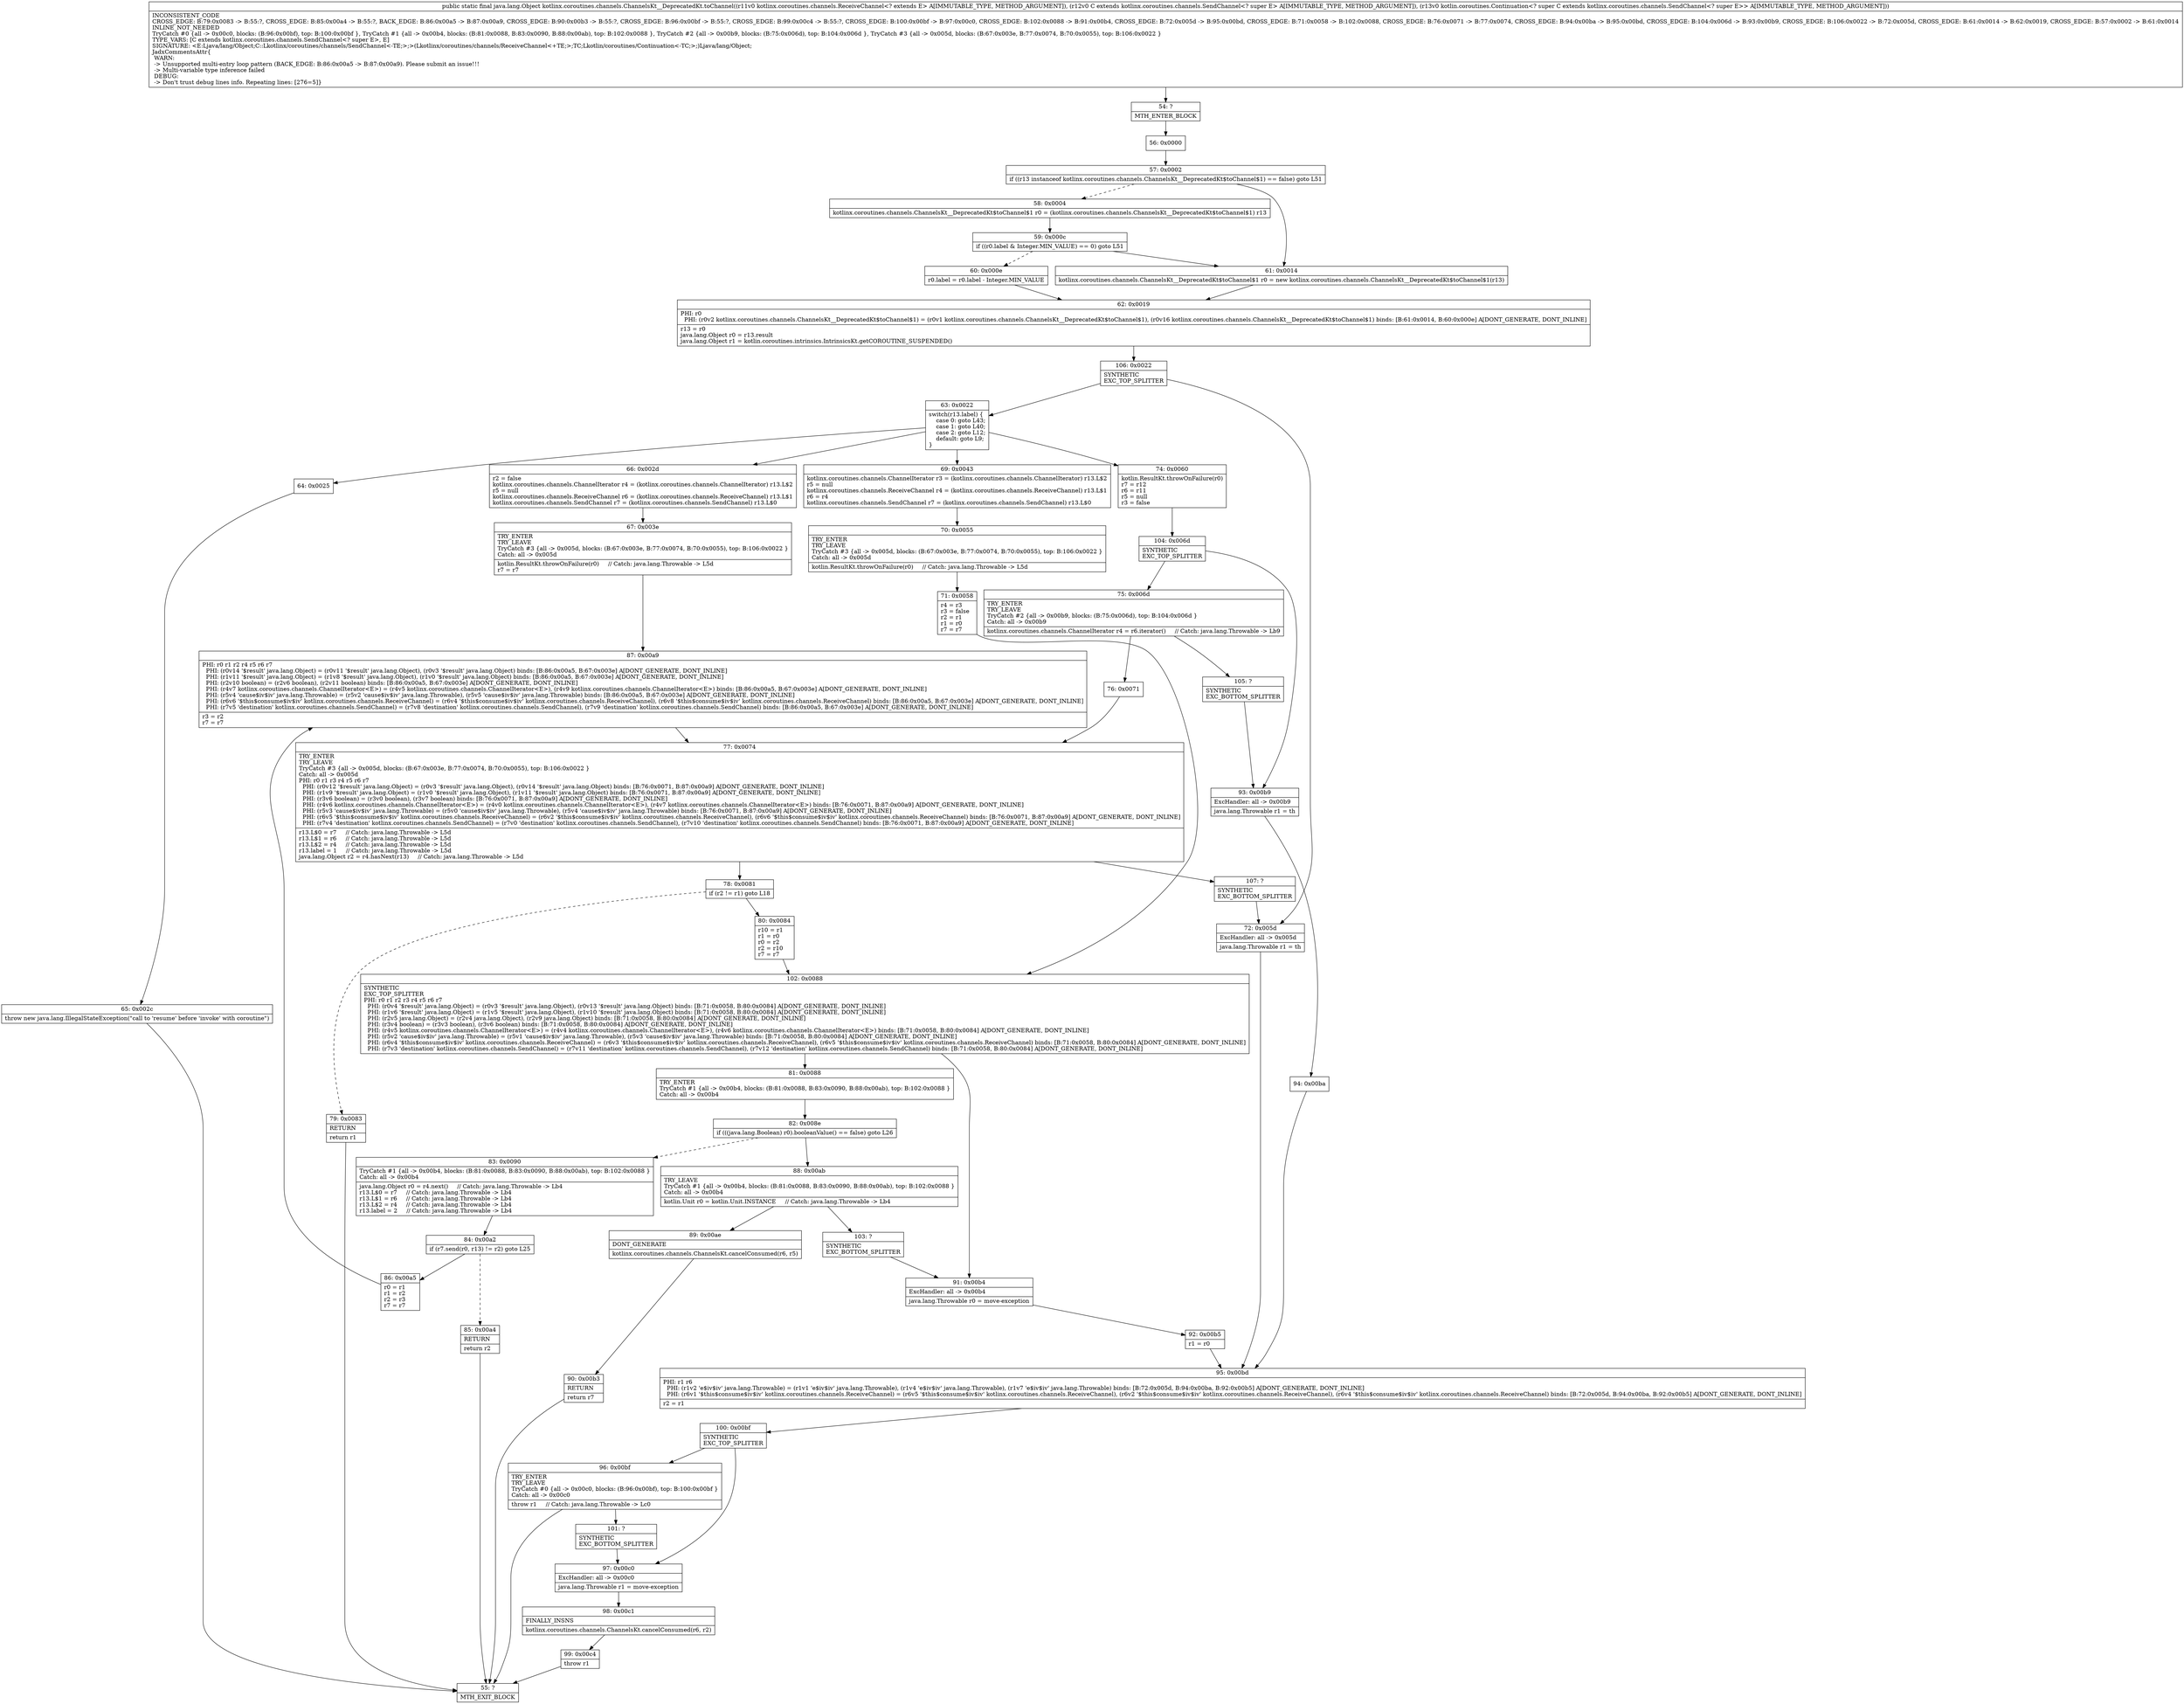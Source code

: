 digraph "CFG forkotlinx.coroutines.channels.ChannelsKt__DeprecatedKt.toChannel(Lkotlinx\/coroutines\/channels\/ReceiveChannel;Lkotlinx\/coroutines\/channels\/SendChannel;Lkotlin\/coroutines\/Continuation;)Ljava\/lang\/Object;" {
Node_54 [shape=record,label="{54\:\ ?|MTH_ENTER_BLOCK\l}"];
Node_56 [shape=record,label="{56\:\ 0x0000}"];
Node_57 [shape=record,label="{57\:\ 0x0002|if ((r13 instanceof kotlinx.coroutines.channels.ChannelsKt__DeprecatedKt$toChannel$1) == false) goto L51\l}"];
Node_58 [shape=record,label="{58\:\ 0x0004|kotlinx.coroutines.channels.ChannelsKt__DeprecatedKt$toChannel$1 r0 = (kotlinx.coroutines.channels.ChannelsKt__DeprecatedKt$toChannel$1) r13\l}"];
Node_59 [shape=record,label="{59\:\ 0x000c|if ((r0.label & Integer.MIN_VALUE) == 0) goto L51\l}"];
Node_60 [shape=record,label="{60\:\ 0x000e|r0.label = r0.label \- Integer.MIN_VALUE\l}"];
Node_62 [shape=record,label="{62\:\ 0x0019|PHI: r0 \l  PHI: (r0v2 kotlinx.coroutines.channels.ChannelsKt__DeprecatedKt$toChannel$1) = (r0v1 kotlinx.coroutines.channels.ChannelsKt__DeprecatedKt$toChannel$1), (r0v16 kotlinx.coroutines.channels.ChannelsKt__DeprecatedKt$toChannel$1) binds: [B:61:0x0014, B:60:0x000e] A[DONT_GENERATE, DONT_INLINE]\l|r13 = r0\ljava.lang.Object r0 = r13.result\ljava.lang.Object r1 = kotlin.coroutines.intrinsics.IntrinsicsKt.getCOROUTINE_SUSPENDED()\l}"];
Node_106 [shape=record,label="{106\:\ 0x0022|SYNTHETIC\lEXC_TOP_SPLITTER\l}"];
Node_63 [shape=record,label="{63\:\ 0x0022|switch(r13.label) \{\l    case 0: goto L43;\l    case 1: goto L40;\l    case 2: goto L12;\l    default: goto L9;\l\}\l}"];
Node_64 [shape=record,label="{64\:\ 0x0025}"];
Node_65 [shape=record,label="{65\:\ 0x002c|throw new java.lang.IllegalStateException(\"call to 'resume' before 'invoke' with coroutine\")\l}"];
Node_55 [shape=record,label="{55\:\ ?|MTH_EXIT_BLOCK\l}"];
Node_66 [shape=record,label="{66\:\ 0x002d|r2 = false\lkotlinx.coroutines.channels.ChannelIterator r4 = (kotlinx.coroutines.channels.ChannelIterator) r13.L$2\lr5 = null\lkotlinx.coroutines.channels.ReceiveChannel r6 = (kotlinx.coroutines.channels.ReceiveChannel) r13.L$1\lkotlinx.coroutines.channels.SendChannel r7 = (kotlinx.coroutines.channels.SendChannel) r13.L$0\l}"];
Node_67 [shape=record,label="{67\:\ 0x003e|TRY_ENTER\lTRY_LEAVE\lTryCatch #3 \{all \-\> 0x005d, blocks: (B:67:0x003e, B:77:0x0074, B:70:0x0055), top: B:106:0x0022 \}\lCatch: all \-\> 0x005d\l|kotlin.ResultKt.throwOnFailure(r0)     \/\/ Catch: java.lang.Throwable \-\> L5d\lr7 = r7\l}"];
Node_87 [shape=record,label="{87\:\ 0x00a9|PHI: r0 r1 r2 r4 r5 r6 r7 \l  PHI: (r0v14 '$result' java.lang.Object) = (r0v11 '$result' java.lang.Object), (r0v3 '$result' java.lang.Object) binds: [B:86:0x00a5, B:67:0x003e] A[DONT_GENERATE, DONT_INLINE]\l  PHI: (r1v11 '$result' java.lang.Object) = (r1v8 '$result' java.lang.Object), (r1v0 '$result' java.lang.Object) binds: [B:86:0x00a5, B:67:0x003e] A[DONT_GENERATE, DONT_INLINE]\l  PHI: (r2v10 boolean) = (r2v6 boolean), (r2v11 boolean) binds: [B:86:0x00a5, B:67:0x003e] A[DONT_GENERATE, DONT_INLINE]\l  PHI: (r4v7 kotlinx.coroutines.channels.ChannelIterator\<E\>) = (r4v5 kotlinx.coroutines.channels.ChannelIterator\<E\>), (r4v9 kotlinx.coroutines.channels.ChannelIterator\<E\>) binds: [B:86:0x00a5, B:67:0x003e] A[DONT_GENERATE, DONT_INLINE]\l  PHI: (r5v4 'cause$iv$iv' java.lang.Throwable) = (r5v2 'cause$iv$iv' java.lang.Throwable), (r5v5 'cause$iv$iv' java.lang.Throwable) binds: [B:86:0x00a5, B:67:0x003e] A[DONT_GENERATE, DONT_INLINE]\l  PHI: (r6v6 '$this$consume$iv$iv' kotlinx.coroutines.channels.ReceiveChannel) = (r6v4 '$this$consume$iv$iv' kotlinx.coroutines.channels.ReceiveChannel), (r6v8 '$this$consume$iv$iv' kotlinx.coroutines.channels.ReceiveChannel) binds: [B:86:0x00a5, B:67:0x003e] A[DONT_GENERATE, DONT_INLINE]\l  PHI: (r7v5 'destination' kotlinx.coroutines.channels.SendChannel) = (r7v8 'destination' kotlinx.coroutines.channels.SendChannel), (r7v9 'destination' kotlinx.coroutines.channels.SendChannel) binds: [B:86:0x00a5, B:67:0x003e] A[DONT_GENERATE, DONT_INLINE]\l|r3 = r2\lr7 = r7\l}"];
Node_77 [shape=record,label="{77\:\ 0x0074|TRY_ENTER\lTRY_LEAVE\lTryCatch #3 \{all \-\> 0x005d, blocks: (B:67:0x003e, B:77:0x0074, B:70:0x0055), top: B:106:0x0022 \}\lCatch: all \-\> 0x005d\lPHI: r0 r1 r3 r4 r5 r6 r7 \l  PHI: (r0v12 '$result' java.lang.Object) = (r0v3 '$result' java.lang.Object), (r0v14 '$result' java.lang.Object) binds: [B:76:0x0071, B:87:0x00a9] A[DONT_GENERATE, DONT_INLINE]\l  PHI: (r1v9 '$result' java.lang.Object) = (r1v0 '$result' java.lang.Object), (r1v11 '$result' java.lang.Object) binds: [B:76:0x0071, B:87:0x00a9] A[DONT_GENERATE, DONT_INLINE]\l  PHI: (r3v6 boolean) = (r3v0 boolean), (r3v7 boolean) binds: [B:76:0x0071, B:87:0x00a9] A[DONT_GENERATE, DONT_INLINE]\l  PHI: (r4v6 kotlinx.coroutines.channels.ChannelIterator\<E\>) = (r4v0 kotlinx.coroutines.channels.ChannelIterator\<E\>), (r4v7 kotlinx.coroutines.channels.ChannelIterator\<E\>) binds: [B:76:0x0071, B:87:0x00a9] A[DONT_GENERATE, DONT_INLINE]\l  PHI: (r5v3 'cause$iv$iv' java.lang.Throwable) = (r5v0 'cause$iv$iv' java.lang.Throwable), (r5v4 'cause$iv$iv' java.lang.Throwable) binds: [B:76:0x0071, B:87:0x00a9] A[DONT_GENERATE, DONT_INLINE]\l  PHI: (r6v5 '$this$consume$iv$iv' kotlinx.coroutines.channels.ReceiveChannel) = (r6v2 '$this$consume$iv$iv' kotlinx.coroutines.channels.ReceiveChannel), (r6v6 '$this$consume$iv$iv' kotlinx.coroutines.channels.ReceiveChannel) binds: [B:76:0x0071, B:87:0x00a9] A[DONT_GENERATE, DONT_INLINE]\l  PHI: (r7v4 'destination' kotlinx.coroutines.channels.SendChannel) = (r7v0 'destination' kotlinx.coroutines.channels.SendChannel), (r7v10 'destination' kotlinx.coroutines.channels.SendChannel) binds: [B:76:0x0071, B:87:0x00a9] A[DONT_GENERATE, DONT_INLINE]\l|r13.L$0 = r7     \/\/ Catch: java.lang.Throwable \-\> L5d\lr13.L$1 = r6     \/\/ Catch: java.lang.Throwable \-\> L5d\lr13.L$2 = r4     \/\/ Catch: java.lang.Throwable \-\> L5d\lr13.label = 1     \/\/ Catch: java.lang.Throwable \-\> L5d\ljava.lang.Object r2 = r4.hasNext(r13)     \/\/ Catch: java.lang.Throwable \-\> L5d\l}"];
Node_78 [shape=record,label="{78\:\ 0x0081|if (r2 != r1) goto L18\l}"];
Node_79 [shape=record,label="{79\:\ 0x0083|RETURN\l|return r1\l}"];
Node_80 [shape=record,label="{80\:\ 0x0084|r10 = r1\lr1 = r0\lr0 = r2\lr2 = r10\lr7 = r7\l}"];
Node_102 [shape=record,label="{102\:\ 0x0088|SYNTHETIC\lEXC_TOP_SPLITTER\lPHI: r0 r1 r2 r3 r4 r5 r6 r7 \l  PHI: (r0v4 '$result' java.lang.Object) = (r0v3 '$result' java.lang.Object), (r0v13 '$result' java.lang.Object) binds: [B:71:0x0058, B:80:0x0084] A[DONT_GENERATE, DONT_INLINE]\l  PHI: (r1v6 '$result' java.lang.Object) = (r1v5 '$result' java.lang.Object), (r1v10 '$result' java.lang.Object) binds: [B:71:0x0058, B:80:0x0084] A[DONT_GENERATE, DONT_INLINE]\l  PHI: (r2v5 java.lang.Object) = (r2v4 java.lang.Object), (r2v9 java.lang.Object) binds: [B:71:0x0058, B:80:0x0084] A[DONT_GENERATE, DONT_INLINE]\l  PHI: (r3v4 boolean) = (r3v3 boolean), (r3v6 boolean) binds: [B:71:0x0058, B:80:0x0084] A[DONT_GENERATE, DONT_INLINE]\l  PHI: (r4v5 kotlinx.coroutines.channels.ChannelIterator\<E\>) = (r4v4 kotlinx.coroutines.channels.ChannelIterator\<E\>), (r4v6 kotlinx.coroutines.channels.ChannelIterator\<E\>) binds: [B:71:0x0058, B:80:0x0084] A[DONT_GENERATE, DONT_INLINE]\l  PHI: (r5v2 'cause$iv$iv' java.lang.Throwable) = (r5v1 'cause$iv$iv' java.lang.Throwable), (r5v3 'cause$iv$iv' java.lang.Throwable) binds: [B:71:0x0058, B:80:0x0084] A[DONT_GENERATE, DONT_INLINE]\l  PHI: (r6v4 '$this$consume$iv$iv' kotlinx.coroutines.channels.ReceiveChannel) = (r6v3 '$this$consume$iv$iv' kotlinx.coroutines.channels.ReceiveChannel), (r6v5 '$this$consume$iv$iv' kotlinx.coroutines.channels.ReceiveChannel) binds: [B:71:0x0058, B:80:0x0084] A[DONT_GENERATE, DONT_INLINE]\l  PHI: (r7v3 'destination' kotlinx.coroutines.channels.SendChannel) = (r7v11 'destination' kotlinx.coroutines.channels.SendChannel), (r7v12 'destination' kotlinx.coroutines.channels.SendChannel) binds: [B:71:0x0058, B:80:0x0084] A[DONT_GENERATE, DONT_INLINE]\l}"];
Node_81 [shape=record,label="{81\:\ 0x0088|TRY_ENTER\lTryCatch #1 \{all \-\> 0x00b4, blocks: (B:81:0x0088, B:83:0x0090, B:88:0x00ab), top: B:102:0x0088 \}\lCatch: all \-\> 0x00b4\l}"];
Node_82 [shape=record,label="{82\:\ 0x008e|if (((java.lang.Boolean) r0).booleanValue() == false) goto L26\l}"];
Node_83 [shape=record,label="{83\:\ 0x0090|TryCatch #1 \{all \-\> 0x00b4, blocks: (B:81:0x0088, B:83:0x0090, B:88:0x00ab), top: B:102:0x0088 \}\lCatch: all \-\> 0x00b4\l|java.lang.Object r0 = r4.next()     \/\/ Catch: java.lang.Throwable \-\> Lb4\lr13.L$0 = r7     \/\/ Catch: java.lang.Throwable \-\> Lb4\lr13.L$1 = r6     \/\/ Catch: java.lang.Throwable \-\> Lb4\lr13.L$2 = r4     \/\/ Catch: java.lang.Throwable \-\> Lb4\lr13.label = 2     \/\/ Catch: java.lang.Throwable \-\> Lb4\l}"];
Node_84 [shape=record,label="{84\:\ 0x00a2|if (r7.send(r0, r13) != r2) goto L25\l}"];
Node_85 [shape=record,label="{85\:\ 0x00a4|RETURN\l|return r2\l}"];
Node_86 [shape=record,label="{86\:\ 0x00a5|r0 = r1\lr1 = r2\lr2 = r3\lr7 = r7\l}"];
Node_88 [shape=record,label="{88\:\ 0x00ab|TRY_LEAVE\lTryCatch #1 \{all \-\> 0x00b4, blocks: (B:81:0x0088, B:83:0x0090, B:88:0x00ab), top: B:102:0x0088 \}\lCatch: all \-\> 0x00b4\l|kotlin.Unit r0 = kotlin.Unit.INSTANCE     \/\/ Catch: java.lang.Throwable \-\> Lb4\l}"];
Node_89 [shape=record,label="{89\:\ 0x00ae|DONT_GENERATE\l|kotlinx.coroutines.channels.ChannelsKt.cancelConsumed(r6, r5)\l}"];
Node_90 [shape=record,label="{90\:\ 0x00b3|RETURN\l|return r7\l}"];
Node_103 [shape=record,label="{103\:\ ?|SYNTHETIC\lEXC_BOTTOM_SPLITTER\l}"];
Node_91 [shape=record,label="{91\:\ 0x00b4|ExcHandler: all \-\> 0x00b4\l|java.lang.Throwable r0 = move\-exception\l}"];
Node_92 [shape=record,label="{92\:\ 0x00b5|r1 = r0\l}"];
Node_95 [shape=record,label="{95\:\ 0x00bd|PHI: r1 r6 \l  PHI: (r1v2 'e$iv$iv' java.lang.Throwable) = (r1v1 'e$iv$iv' java.lang.Throwable), (r1v4 'e$iv$iv' java.lang.Throwable), (r1v7 'e$iv$iv' java.lang.Throwable) binds: [B:72:0x005d, B:94:0x00ba, B:92:0x00b5] A[DONT_GENERATE, DONT_INLINE]\l  PHI: (r6v1 '$this$consume$iv$iv' kotlinx.coroutines.channels.ReceiveChannel) = (r6v5 '$this$consume$iv$iv' kotlinx.coroutines.channels.ReceiveChannel), (r6v2 '$this$consume$iv$iv' kotlinx.coroutines.channels.ReceiveChannel), (r6v4 '$this$consume$iv$iv' kotlinx.coroutines.channels.ReceiveChannel) binds: [B:72:0x005d, B:94:0x00ba, B:92:0x00b5] A[DONT_GENERATE, DONT_INLINE]\l|r2 = r1\l}"];
Node_100 [shape=record,label="{100\:\ 0x00bf|SYNTHETIC\lEXC_TOP_SPLITTER\l}"];
Node_96 [shape=record,label="{96\:\ 0x00bf|TRY_ENTER\lTRY_LEAVE\lTryCatch #0 \{all \-\> 0x00c0, blocks: (B:96:0x00bf), top: B:100:0x00bf \}\lCatch: all \-\> 0x00c0\l|throw r1     \/\/ Catch: java.lang.Throwable \-\> Lc0\l}"];
Node_101 [shape=record,label="{101\:\ ?|SYNTHETIC\lEXC_BOTTOM_SPLITTER\l}"];
Node_97 [shape=record,label="{97\:\ 0x00c0|ExcHandler: all \-\> 0x00c0\l|java.lang.Throwable r1 = move\-exception\l}"];
Node_98 [shape=record,label="{98\:\ 0x00c1|FINALLY_INSNS\l|kotlinx.coroutines.channels.ChannelsKt.cancelConsumed(r6, r2)\l}"];
Node_99 [shape=record,label="{99\:\ 0x00c4|throw r1\l}"];
Node_107 [shape=record,label="{107\:\ ?|SYNTHETIC\lEXC_BOTTOM_SPLITTER\l}"];
Node_69 [shape=record,label="{69\:\ 0x0043|kotlinx.coroutines.channels.ChannelIterator r3 = (kotlinx.coroutines.channels.ChannelIterator) r13.L$2\lr5 = null\lkotlinx.coroutines.channels.ReceiveChannel r4 = (kotlinx.coroutines.channels.ReceiveChannel) r13.L$1\lr6 = r4\lkotlinx.coroutines.channels.SendChannel r7 = (kotlinx.coroutines.channels.SendChannel) r13.L$0\l}"];
Node_70 [shape=record,label="{70\:\ 0x0055|TRY_ENTER\lTRY_LEAVE\lTryCatch #3 \{all \-\> 0x005d, blocks: (B:67:0x003e, B:77:0x0074, B:70:0x0055), top: B:106:0x0022 \}\lCatch: all \-\> 0x005d\l|kotlin.ResultKt.throwOnFailure(r0)     \/\/ Catch: java.lang.Throwable \-\> L5d\l}"];
Node_71 [shape=record,label="{71\:\ 0x0058|r4 = r3\lr3 = false\lr2 = r1\lr1 = r0\lr7 = r7\l}"];
Node_74 [shape=record,label="{74\:\ 0x0060|kotlin.ResultKt.throwOnFailure(r0)\lr7 = r12\lr6 = r11\lr5 = null\lr3 = false\l}"];
Node_104 [shape=record,label="{104\:\ 0x006d|SYNTHETIC\lEXC_TOP_SPLITTER\l}"];
Node_75 [shape=record,label="{75\:\ 0x006d|TRY_ENTER\lTRY_LEAVE\lTryCatch #2 \{all \-\> 0x00b9, blocks: (B:75:0x006d), top: B:104:0x006d \}\lCatch: all \-\> 0x00b9\l|kotlinx.coroutines.channels.ChannelIterator r4 = r6.iterator()     \/\/ Catch: java.lang.Throwable \-\> Lb9\l}"];
Node_76 [shape=record,label="{76\:\ 0x0071}"];
Node_105 [shape=record,label="{105\:\ ?|SYNTHETIC\lEXC_BOTTOM_SPLITTER\l}"];
Node_93 [shape=record,label="{93\:\ 0x00b9|ExcHandler: all \-\> 0x00b9\l|java.lang.Throwable r1 = th\l}"];
Node_94 [shape=record,label="{94\:\ 0x00ba}"];
Node_72 [shape=record,label="{72\:\ 0x005d|ExcHandler: all \-\> 0x005d\l|java.lang.Throwable r1 = th\l}"];
Node_61 [shape=record,label="{61\:\ 0x0014|kotlinx.coroutines.channels.ChannelsKt__DeprecatedKt$toChannel$1 r0 = new kotlinx.coroutines.channels.ChannelsKt__DeprecatedKt$toChannel$1(r13)\l}"];
MethodNode[shape=record,label="{public static final java.lang.Object kotlinx.coroutines.channels.ChannelsKt__DeprecatedKt.toChannel((r11v0 kotlinx.coroutines.channels.ReceiveChannel\<? extends E\> A[IMMUTABLE_TYPE, METHOD_ARGUMENT]), (r12v0 C extends kotlinx.coroutines.channels.SendChannel\<? super E\> A[IMMUTABLE_TYPE, METHOD_ARGUMENT]), (r13v0 kotlin.coroutines.Continuation\<? super C extends kotlinx.coroutines.channels.SendChannel\<? super E\>\> A[IMMUTABLE_TYPE, METHOD_ARGUMENT]))  | INCONSISTENT_CODE\lCROSS_EDGE: B:79:0x0083 \-\> B:55:?, CROSS_EDGE: B:85:0x00a4 \-\> B:55:?, BACK_EDGE: B:86:0x00a5 \-\> B:87:0x00a9, CROSS_EDGE: B:90:0x00b3 \-\> B:55:?, CROSS_EDGE: B:96:0x00bf \-\> B:55:?, CROSS_EDGE: B:99:0x00c4 \-\> B:55:?, CROSS_EDGE: B:100:0x00bf \-\> B:97:0x00c0, CROSS_EDGE: B:102:0x0088 \-\> B:91:0x00b4, CROSS_EDGE: B:72:0x005d \-\> B:95:0x00bd, CROSS_EDGE: B:71:0x0058 \-\> B:102:0x0088, CROSS_EDGE: B:76:0x0071 \-\> B:77:0x0074, CROSS_EDGE: B:94:0x00ba \-\> B:95:0x00bd, CROSS_EDGE: B:104:0x006d \-\> B:93:0x00b9, CROSS_EDGE: B:106:0x0022 \-\> B:72:0x005d, CROSS_EDGE: B:61:0x0014 \-\> B:62:0x0019, CROSS_EDGE: B:57:0x0002 \-\> B:61:0x0014\lINLINE_NOT_NEEDED\lTryCatch #0 \{all \-\> 0x00c0, blocks: (B:96:0x00bf), top: B:100:0x00bf \}, TryCatch #1 \{all \-\> 0x00b4, blocks: (B:81:0x0088, B:83:0x0090, B:88:0x00ab), top: B:102:0x0088 \}, TryCatch #2 \{all \-\> 0x00b9, blocks: (B:75:0x006d), top: B:104:0x006d \}, TryCatch #3 \{all \-\> 0x005d, blocks: (B:67:0x003e, B:77:0x0074, B:70:0x0055), top: B:106:0x0022 \}\lTYPE_VARS: [C extends kotlinx.coroutines.channels.SendChannel\<? super E\>, E]\lSIGNATURE: \<E:Ljava\/lang\/Object;C::Lkotlinx\/coroutines\/channels\/SendChannel\<\-TE;\>;\>(Lkotlinx\/coroutines\/channels\/ReceiveChannel\<+TE;\>;TC;Lkotlin\/coroutines\/Continuation\<\-TC;\>;)Ljava\/lang\/Object;\lJadxCommentsAttr\{\l WARN: \l \-\> Unsupported multi\-entry loop pattern (BACK_EDGE: B:86:0x00a5 \-\> B:87:0x00a9). Please submit an issue!!!\l \-\> Multi\-variable type inference failed\l DEBUG: \l \-\> Don't trust debug lines info. Repeating lines: [276=5]\}\l}"];
MethodNode -> Node_54;Node_54 -> Node_56;
Node_56 -> Node_57;
Node_57 -> Node_58[style=dashed];
Node_57 -> Node_61;
Node_58 -> Node_59;
Node_59 -> Node_60[style=dashed];
Node_59 -> Node_61;
Node_60 -> Node_62;
Node_62 -> Node_106;
Node_106 -> Node_63;
Node_106 -> Node_72;
Node_63 -> Node_64;
Node_63 -> Node_66;
Node_63 -> Node_69;
Node_63 -> Node_74;
Node_64 -> Node_65;
Node_65 -> Node_55;
Node_66 -> Node_67;
Node_67 -> Node_87;
Node_87 -> Node_77;
Node_77 -> Node_78;
Node_77 -> Node_107;
Node_78 -> Node_79[style=dashed];
Node_78 -> Node_80;
Node_79 -> Node_55;
Node_80 -> Node_102;
Node_102 -> Node_81;
Node_102 -> Node_91;
Node_81 -> Node_82;
Node_82 -> Node_83[style=dashed];
Node_82 -> Node_88;
Node_83 -> Node_84;
Node_84 -> Node_85[style=dashed];
Node_84 -> Node_86;
Node_85 -> Node_55;
Node_86 -> Node_87;
Node_88 -> Node_89;
Node_88 -> Node_103;
Node_89 -> Node_90;
Node_90 -> Node_55;
Node_103 -> Node_91;
Node_91 -> Node_92;
Node_92 -> Node_95;
Node_95 -> Node_100;
Node_100 -> Node_96;
Node_100 -> Node_97;
Node_96 -> Node_55;
Node_96 -> Node_101;
Node_101 -> Node_97;
Node_97 -> Node_98;
Node_98 -> Node_99;
Node_99 -> Node_55;
Node_107 -> Node_72;
Node_69 -> Node_70;
Node_70 -> Node_71;
Node_71 -> Node_102;
Node_74 -> Node_104;
Node_104 -> Node_75;
Node_104 -> Node_93;
Node_75 -> Node_76;
Node_75 -> Node_105;
Node_76 -> Node_77;
Node_105 -> Node_93;
Node_93 -> Node_94;
Node_94 -> Node_95;
Node_72 -> Node_95;
Node_61 -> Node_62;
}

